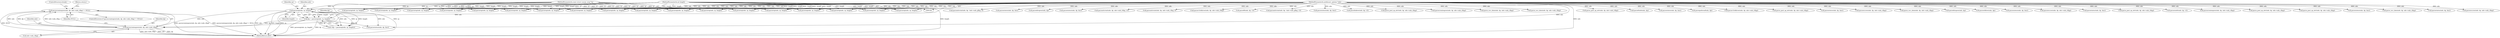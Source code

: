 digraph "0_tcpdump_19d25dd8781620cd41bf178a5e2e27fc1cf242d0@API" {
"1000598" [label="(Call,parsecreateopres(ndo, dp, ndo->ndo_vflag) != NULL)"];
"1000599" [label="(Call,parsecreateopres(ndo, dp, ndo->ndo_vflag))"];
"1000589" [label="(Call,parserep(ndo, rp, length))"];
"1000101" [label="(MethodParameterIn,netdissect_options *ndo)"];
"1000102" [label="(MethodParameterIn,const struct sunrpc_msg *rp)"];
"1000105" [label="(MethodParameterIn,int length)"];
"1000587" [label="(Call,dp = parserep(ndo, rp, length))"];
"1000781" [label="(Call,parse_post_op_attr(ndo, dp, ndo->ndo_vflag))"];
"1000379" [label="(Call,parserep(ndo, rp, length))"];
"1000899" [label="(Call,parsefsinfo(ndo, dp))"];
"1000666" [label="(Call,parsestatus(ndo, dp, &er))"];
"1000301" [label="(Call,parserep(ndo, rp, length))"];
"1000646" [label="(Call,parserep(ndo, rp, length))"];
"1000597" [label="(ControlStructure,if (parsecreateopres(ndo, dp, ndo->ndo_vflag) != NULL))"];
"1000600" [label="(Identifier,ndo)"];
"1000204" [label="(Call,parserep(ndo, rp, length))"];
"1000908" [label="(Call,parserep(ndo, rp, length))"];
"1000918" [label="(Call,parsepathconf(ndo, dp))"];
"1000590" [label="(Identifier,ndo)"];
"1000869" [label="(Call,parserep(ndo, rp, length))"];
"1000588" [label="(Identifier,dp)"];
"1000830" [label="(Call,parsev3rddirres(ndo, dp, ndo->ndo_vflag))"];
"1000611" [label="(Call,parsestatus(ndo, dp, &er))"];
"1000277" [label="(Call,parse_post_op_attr(ndo, dp, ndo->ndo_vflag))"];
"1000556" [label="(Call,parserep(ndo, rp, length))"];
"1000889" [label="(Call,parserep(ndo, rp, length))"];
"1000216" [label="(Call,parsestatus(ndo, dp, &er))"];
"1000937" [label="(Call,parsewccres(ndo, dp, ndo->ndo_vflag))"];
"1000710" [label="(Call,parse_wcc_data(ndo, dp, ndo->ndo_vflag))"];
"1000589" [label="(Call,parserep(ndo, rp, length))"];
"1000290" [label="(Call,parsediropres(ndo, dp))"];
"1000841" [label="(Call,parserddires(ndo, dp))"];
"1000808" [label="(Call,parsestatus(ndo, dp, &er))"];
"1000177" [label="(Call,parsewccres(ndo, dp, ndo->ndo_vflag))"];
"1000105" [label="(MethodParameterIn,int length)"];
"1000168" [label="(Call,parserep(ndo, rp, length))"];
"1000310" [label="(Call,parsestatus(ndo, dp, &er))"];
"1000401" [label="(Call,parse_post_op_attr(ndo, dp, ndo->ndo_vflag))"];
"1000879" [label="(Call,parsestatfs(ndo, dp, v3))"];
"1000357" [label="(Call,parserep(ndo, rp, length))"];
"1000566" [label="(Call,parsecreateopres(ndo, dp, ndo->ndo_vflag))"];
"1000238" [label="(Call,parse_post_op_attr(ndo, dp, ndo->ndo_vflag))"];
"1000259" [label="(Call,parse_post_op_attr(ndo, dp, ndo->ndo_vflag))"];
"1000101" [label="(MethodParameterIn,netdissect_options *ndo)"];
"1000598" [label="(Call,parsecreateopres(ndo, dp, ndo->ndo_vflag) != NULL)"];
"1000737" [label="(Call,parsestatus(ndo, dp, &er))"];
"1000624" [label="(Call,parserep(ndo, rp, length))"];
"1000482" [label="(Call,parse_wcc_data(ndo, dp, ndo->ndo_vflag))"];
"1000605" [label="(Identifier,NULL)"];
"1000102" [label="(MethodParameterIn,const struct sunrpc_msg *rp)"];
"1000586" [label="(Call,!(dp = parserep(ndo, rp, length)))"];
"1000391" [label="(Call,parsestatus(ndo, dp, &er))"];
"1000655" [label="(Call,parsewccres(ndo, dp, ndo->ndo_vflag))"];
"1000927" [label="(Call,parserep(ndo, rp, length))"];
"1000188" [label="(Call,parseattrstat(ndo, dp, !ndo->ndo_qflag, 0))"];
"1000472" [label="(Call,parsestatus(ndo, dp, &er))"];
"1000679" [label="(Call,parserep(ndo, rp, length))"];
"1000606" [label="(Return,return;)"];
"1000578" [label="(Call,parsediropres(ndo, dp))"];
"1000599" [label="(Call,parsecreateopres(ndo, dp, ndo->ndo_vflag))"];
"1000618" [label="(ControlStructure,break;)"];
"1000591" [label="(Identifier,rp)"];
"1000691" [label="(Call,parsestatus(ndo, dp, &er))"];
"1000142" [label="(Call,parserep(ndo, rp, length))"];
"1000750" [label="(Call,parserep(ndo, rp, length))"];
"1000540" [label="(Call,parseattrstat(ndo, dp, ndo->ndo_vflag, v3))"];
"1000460" [label="(Call,parserep(ndo, rp, length))"];
"1000445" [label="(Call,parseattrstat(ndo, dp, ndo->ndo_vflag, 0))"];
"1000587" [label="(Call,dp = parserep(ndo, rp, length))"];
"1000592" [label="(Identifier,length)"];
"1000858" [label="(Call,parsev3rddirres(ndo, dp, ndo->ndo_vflag))"];
"1000250" [label="(Call,parsefh(ndo, dp, v3))"];
"1000152" [label="(Call,parseattrstat(ndo, dp, !ndo->ndo_qflag, v3))"];
"1000602" [label="(Call,ndo->ndo_vflag)"];
"1000762" [label="(Call,parsestatus(ndo, dp, &er))"];
"1000821" [label="(Call,parserep(ndo, rp, length))"];
"1000601" [label="(Identifier,dp)"];
"1000367" [label="(Call,parselinkres(ndo, dp, v3))"];
"1000328" [label="(Call,parse_post_op_attr(ndo, dp, ndo->ndo_vflag))"];
"1000631" [label="(Call,parsecreateopres(ndo, dp, ndo->ndo_vflag))"];
"1000852" [label="(Call,parserep(ndo, rp, length))"];
"1000958" [label="(MethodReturn,RET)"];
"1000796" [label="(Call,parse_wcc_data(ndo, dp, ndo->ndo_vflag))"];
"1000725" [label="(Call,parse_wcc_data(ndo, dp, ndo->ndo_vflag))"];
"1000598" -> "1000597"  [label="AST: "];
"1000598" -> "1000605"  [label="CFG: "];
"1000599" -> "1000598"  [label="AST: "];
"1000605" -> "1000598"  [label="AST: "];
"1000606" -> "1000598"  [label="CFG: "];
"1000618" -> "1000598"  [label="CFG: "];
"1000598" -> "1000958"  [label="DDG: parsecreateopres(ndo, dp, ndo->ndo_vflag)"];
"1000598" -> "1000958"  [label="DDG: parsecreateopres(ndo, dp, ndo->ndo_vflag) != NULL"];
"1000598" -> "1000958"  [label="DDG: NULL"];
"1000599" -> "1000598"  [label="DDG: ndo"];
"1000599" -> "1000598"  [label="DDG: dp"];
"1000599" -> "1000598"  [label="DDG: ndo->ndo_vflag"];
"1000599" -> "1000602"  [label="CFG: "];
"1000600" -> "1000599"  [label="AST: "];
"1000601" -> "1000599"  [label="AST: "];
"1000602" -> "1000599"  [label="AST: "];
"1000605" -> "1000599"  [label="CFG: "];
"1000599" -> "1000958"  [label="DDG: ndo->ndo_vflag"];
"1000599" -> "1000958"  [label="DDG: ndo"];
"1000599" -> "1000958"  [label="DDG: dp"];
"1000589" -> "1000599"  [label="DDG: ndo"];
"1000101" -> "1000599"  [label="DDG: ndo"];
"1000587" -> "1000599"  [label="DDG: dp"];
"1000589" -> "1000587"  [label="AST: "];
"1000589" -> "1000592"  [label="CFG: "];
"1000590" -> "1000589"  [label="AST: "];
"1000591" -> "1000589"  [label="AST: "];
"1000592" -> "1000589"  [label="AST: "];
"1000587" -> "1000589"  [label="CFG: "];
"1000589" -> "1000958"  [label="DDG: ndo"];
"1000589" -> "1000958"  [label="DDG: length"];
"1000589" -> "1000958"  [label="DDG: rp"];
"1000589" -> "1000586"  [label="DDG: ndo"];
"1000589" -> "1000586"  [label="DDG: rp"];
"1000589" -> "1000586"  [label="DDG: length"];
"1000589" -> "1000587"  [label="DDG: ndo"];
"1000589" -> "1000587"  [label="DDG: rp"];
"1000589" -> "1000587"  [label="DDG: length"];
"1000101" -> "1000589"  [label="DDG: ndo"];
"1000102" -> "1000589"  [label="DDG: rp"];
"1000105" -> "1000589"  [label="DDG: length"];
"1000589" -> "1000611"  [label="DDG: ndo"];
"1000101" -> "1000100"  [label="AST: "];
"1000101" -> "1000958"  [label="DDG: ndo"];
"1000101" -> "1000142"  [label="DDG: ndo"];
"1000101" -> "1000152"  [label="DDG: ndo"];
"1000101" -> "1000168"  [label="DDG: ndo"];
"1000101" -> "1000177"  [label="DDG: ndo"];
"1000101" -> "1000188"  [label="DDG: ndo"];
"1000101" -> "1000204"  [label="DDG: ndo"];
"1000101" -> "1000216"  [label="DDG: ndo"];
"1000101" -> "1000238"  [label="DDG: ndo"];
"1000101" -> "1000250"  [label="DDG: ndo"];
"1000101" -> "1000259"  [label="DDG: ndo"];
"1000101" -> "1000277"  [label="DDG: ndo"];
"1000101" -> "1000290"  [label="DDG: ndo"];
"1000101" -> "1000301"  [label="DDG: ndo"];
"1000101" -> "1000310"  [label="DDG: ndo"];
"1000101" -> "1000328"  [label="DDG: ndo"];
"1000101" -> "1000357"  [label="DDG: ndo"];
"1000101" -> "1000367"  [label="DDG: ndo"];
"1000101" -> "1000379"  [label="DDG: ndo"];
"1000101" -> "1000391"  [label="DDG: ndo"];
"1000101" -> "1000401"  [label="DDG: ndo"];
"1000101" -> "1000445"  [label="DDG: ndo"];
"1000101" -> "1000460"  [label="DDG: ndo"];
"1000101" -> "1000472"  [label="DDG: ndo"];
"1000101" -> "1000482"  [label="DDG: ndo"];
"1000101" -> "1000540"  [label="DDG: ndo"];
"1000101" -> "1000556"  [label="DDG: ndo"];
"1000101" -> "1000566"  [label="DDG: ndo"];
"1000101" -> "1000578"  [label="DDG: ndo"];
"1000101" -> "1000611"  [label="DDG: ndo"];
"1000101" -> "1000624"  [label="DDG: ndo"];
"1000101" -> "1000631"  [label="DDG: ndo"];
"1000101" -> "1000646"  [label="DDG: ndo"];
"1000101" -> "1000655"  [label="DDG: ndo"];
"1000101" -> "1000666"  [label="DDG: ndo"];
"1000101" -> "1000679"  [label="DDG: ndo"];
"1000101" -> "1000691"  [label="DDG: ndo"];
"1000101" -> "1000710"  [label="DDG: ndo"];
"1000101" -> "1000725"  [label="DDG: ndo"];
"1000101" -> "1000737"  [label="DDG: ndo"];
"1000101" -> "1000750"  [label="DDG: ndo"];
"1000101" -> "1000762"  [label="DDG: ndo"];
"1000101" -> "1000781"  [label="DDG: ndo"];
"1000101" -> "1000796"  [label="DDG: ndo"];
"1000101" -> "1000808"  [label="DDG: ndo"];
"1000101" -> "1000821"  [label="DDG: ndo"];
"1000101" -> "1000830"  [label="DDG: ndo"];
"1000101" -> "1000841"  [label="DDG: ndo"];
"1000101" -> "1000852"  [label="DDG: ndo"];
"1000101" -> "1000858"  [label="DDG: ndo"];
"1000101" -> "1000869"  [label="DDG: ndo"];
"1000101" -> "1000879"  [label="DDG: ndo"];
"1000101" -> "1000889"  [label="DDG: ndo"];
"1000101" -> "1000899"  [label="DDG: ndo"];
"1000101" -> "1000908"  [label="DDG: ndo"];
"1000101" -> "1000918"  [label="DDG: ndo"];
"1000101" -> "1000927"  [label="DDG: ndo"];
"1000101" -> "1000937"  [label="DDG: ndo"];
"1000102" -> "1000100"  [label="AST: "];
"1000102" -> "1000958"  [label="DDG: rp"];
"1000102" -> "1000142"  [label="DDG: rp"];
"1000102" -> "1000168"  [label="DDG: rp"];
"1000102" -> "1000204"  [label="DDG: rp"];
"1000102" -> "1000301"  [label="DDG: rp"];
"1000102" -> "1000357"  [label="DDG: rp"];
"1000102" -> "1000379"  [label="DDG: rp"];
"1000102" -> "1000460"  [label="DDG: rp"];
"1000102" -> "1000556"  [label="DDG: rp"];
"1000102" -> "1000624"  [label="DDG: rp"];
"1000102" -> "1000646"  [label="DDG: rp"];
"1000102" -> "1000679"  [label="DDG: rp"];
"1000102" -> "1000750"  [label="DDG: rp"];
"1000102" -> "1000821"  [label="DDG: rp"];
"1000102" -> "1000852"  [label="DDG: rp"];
"1000102" -> "1000869"  [label="DDG: rp"];
"1000102" -> "1000889"  [label="DDG: rp"];
"1000102" -> "1000908"  [label="DDG: rp"];
"1000102" -> "1000927"  [label="DDG: rp"];
"1000105" -> "1000100"  [label="AST: "];
"1000105" -> "1000958"  [label="DDG: length"];
"1000105" -> "1000142"  [label="DDG: length"];
"1000105" -> "1000168"  [label="DDG: length"];
"1000105" -> "1000204"  [label="DDG: length"];
"1000105" -> "1000301"  [label="DDG: length"];
"1000105" -> "1000357"  [label="DDG: length"];
"1000105" -> "1000379"  [label="DDG: length"];
"1000105" -> "1000460"  [label="DDG: length"];
"1000105" -> "1000556"  [label="DDG: length"];
"1000105" -> "1000624"  [label="DDG: length"];
"1000105" -> "1000646"  [label="DDG: length"];
"1000105" -> "1000679"  [label="DDG: length"];
"1000105" -> "1000750"  [label="DDG: length"];
"1000105" -> "1000821"  [label="DDG: length"];
"1000105" -> "1000852"  [label="DDG: length"];
"1000105" -> "1000869"  [label="DDG: length"];
"1000105" -> "1000889"  [label="DDG: length"];
"1000105" -> "1000908"  [label="DDG: length"];
"1000105" -> "1000927"  [label="DDG: length"];
"1000587" -> "1000586"  [label="AST: "];
"1000588" -> "1000587"  [label="AST: "];
"1000586" -> "1000587"  [label="CFG: "];
"1000587" -> "1000958"  [label="DDG: parserep(ndo, rp, length)"];
"1000587" -> "1000958"  [label="DDG: dp"];
"1000587" -> "1000586"  [label="DDG: dp"];
"1000587" -> "1000611"  [label="DDG: dp"];
}
